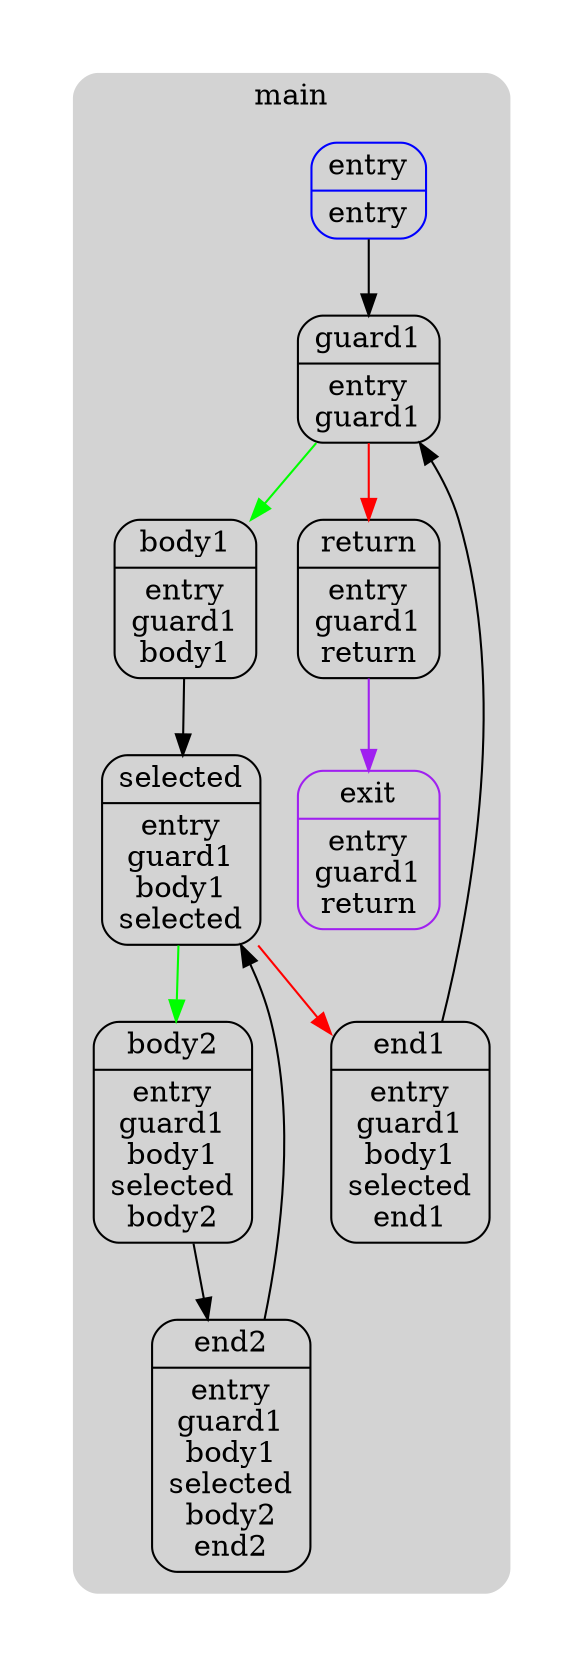 digraph G {
  compound=true
  subgraph cluster_ {
    peripheries=0
    subgraph cluster_0_wrapper {
      peripheries=0
      margin=15
      subgraph cluster_0 {
        label="main"
        color=darkgray
        style=rounded
        bgcolor=lightgray
        margin=10
        cluster_0_0[label="{entry|entry}",shape=Mrecord,color=blue]
        cluster_0_1[label="{guard1|entry\nguard1}",shape=Mrecord,color=black]
        cluster_0_2[label="{body1|entry\nguard1\nbody1}",shape=Mrecord,color=black]
        cluster_0_3[label="{selected|entry\nguard1\nbody1\nselected}",shape=Mrecord,color=black]
        cluster_0_4[label="{body2|entry\nguard1\nbody1\nselected\nbody2}",shape=Mrecord,color=black]
        cluster_0_5[label="{end2|entry\nguard1\nbody1\nselected\nbody2\nend2}",shape=Mrecord,color=black]
        cluster_0_6[label="{end1|entry\nguard1\nbody1\nselected\nend1}",shape=Mrecord,color=black]
        cluster_0_7[label="{return|entry\nguard1\nreturn}",shape=Mrecord,color=black]
        cluster_0_exit[label="{exit|entry\nguard1\nreturn}",shape=Mrecord,color=purple]
        cluster_0_0 -> cluster_0_1
        cluster_0_1 -> cluster_0_2 [color=green]
        cluster_0_1 -> cluster_0_7 [color=red]
        cluster_0_2 -> cluster_0_3
        cluster_0_3 -> cluster_0_4 [color=green]
        cluster_0_3 -> cluster_0_6 [color=red]
        cluster_0_4 -> cluster_0_5
        cluster_0_5 -> cluster_0_3
        cluster_0_6 -> cluster_0_1
        cluster_0_7 -> cluster_0_exit [color=purple]
      }
    }
  }
}
